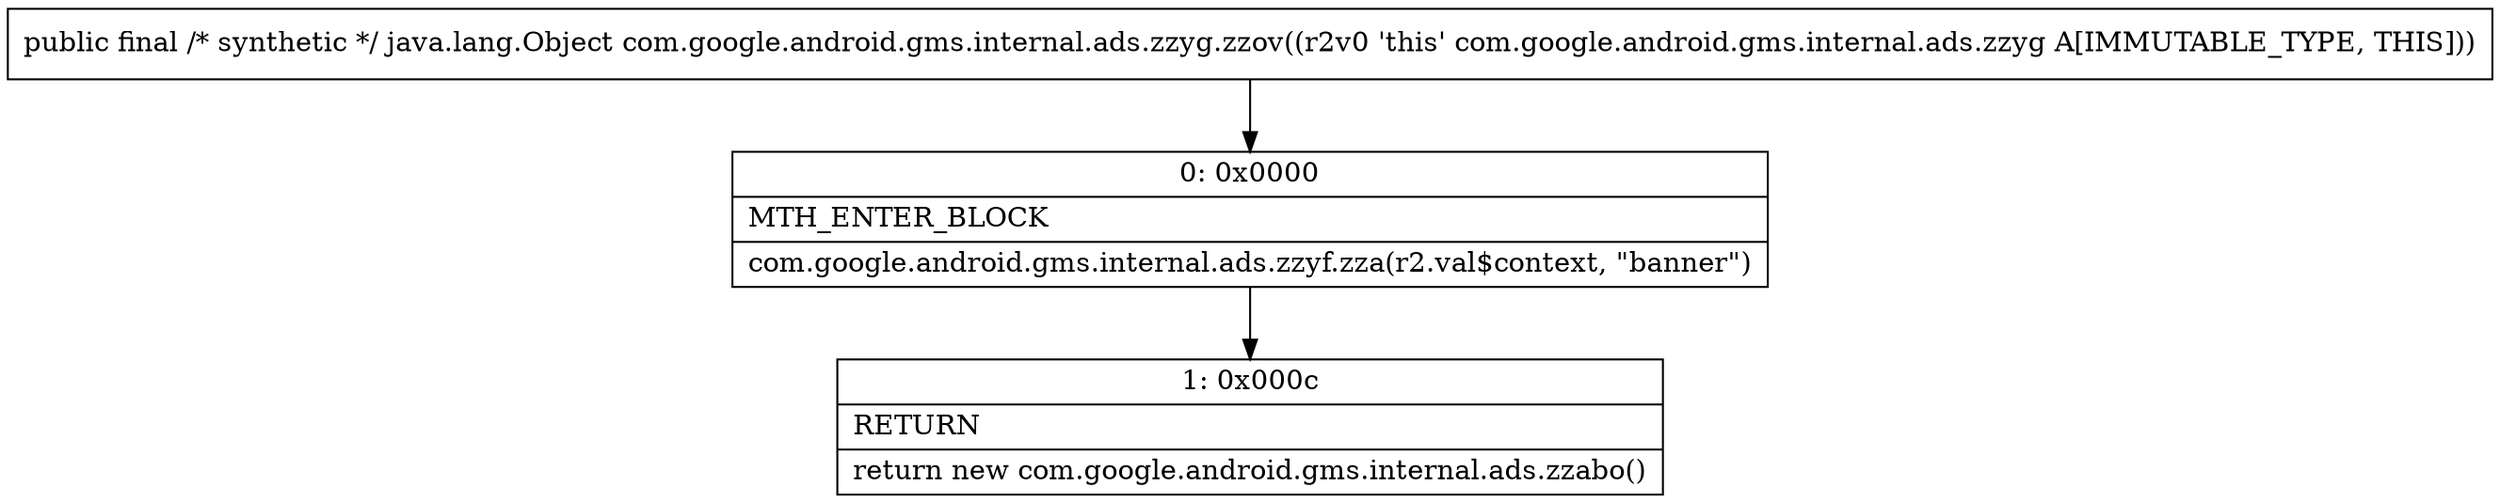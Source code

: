 digraph "CFG forcom.google.android.gms.internal.ads.zzyg.zzov()Ljava\/lang\/Object;" {
Node_0 [shape=record,label="{0\:\ 0x0000|MTH_ENTER_BLOCK\l|com.google.android.gms.internal.ads.zzyf.zza(r2.val$context, \"banner\")\l}"];
Node_1 [shape=record,label="{1\:\ 0x000c|RETURN\l|return new com.google.android.gms.internal.ads.zzabo()\l}"];
MethodNode[shape=record,label="{public final \/* synthetic *\/ java.lang.Object com.google.android.gms.internal.ads.zzyg.zzov((r2v0 'this' com.google.android.gms.internal.ads.zzyg A[IMMUTABLE_TYPE, THIS])) }"];
MethodNode -> Node_0;
Node_0 -> Node_1;
}

